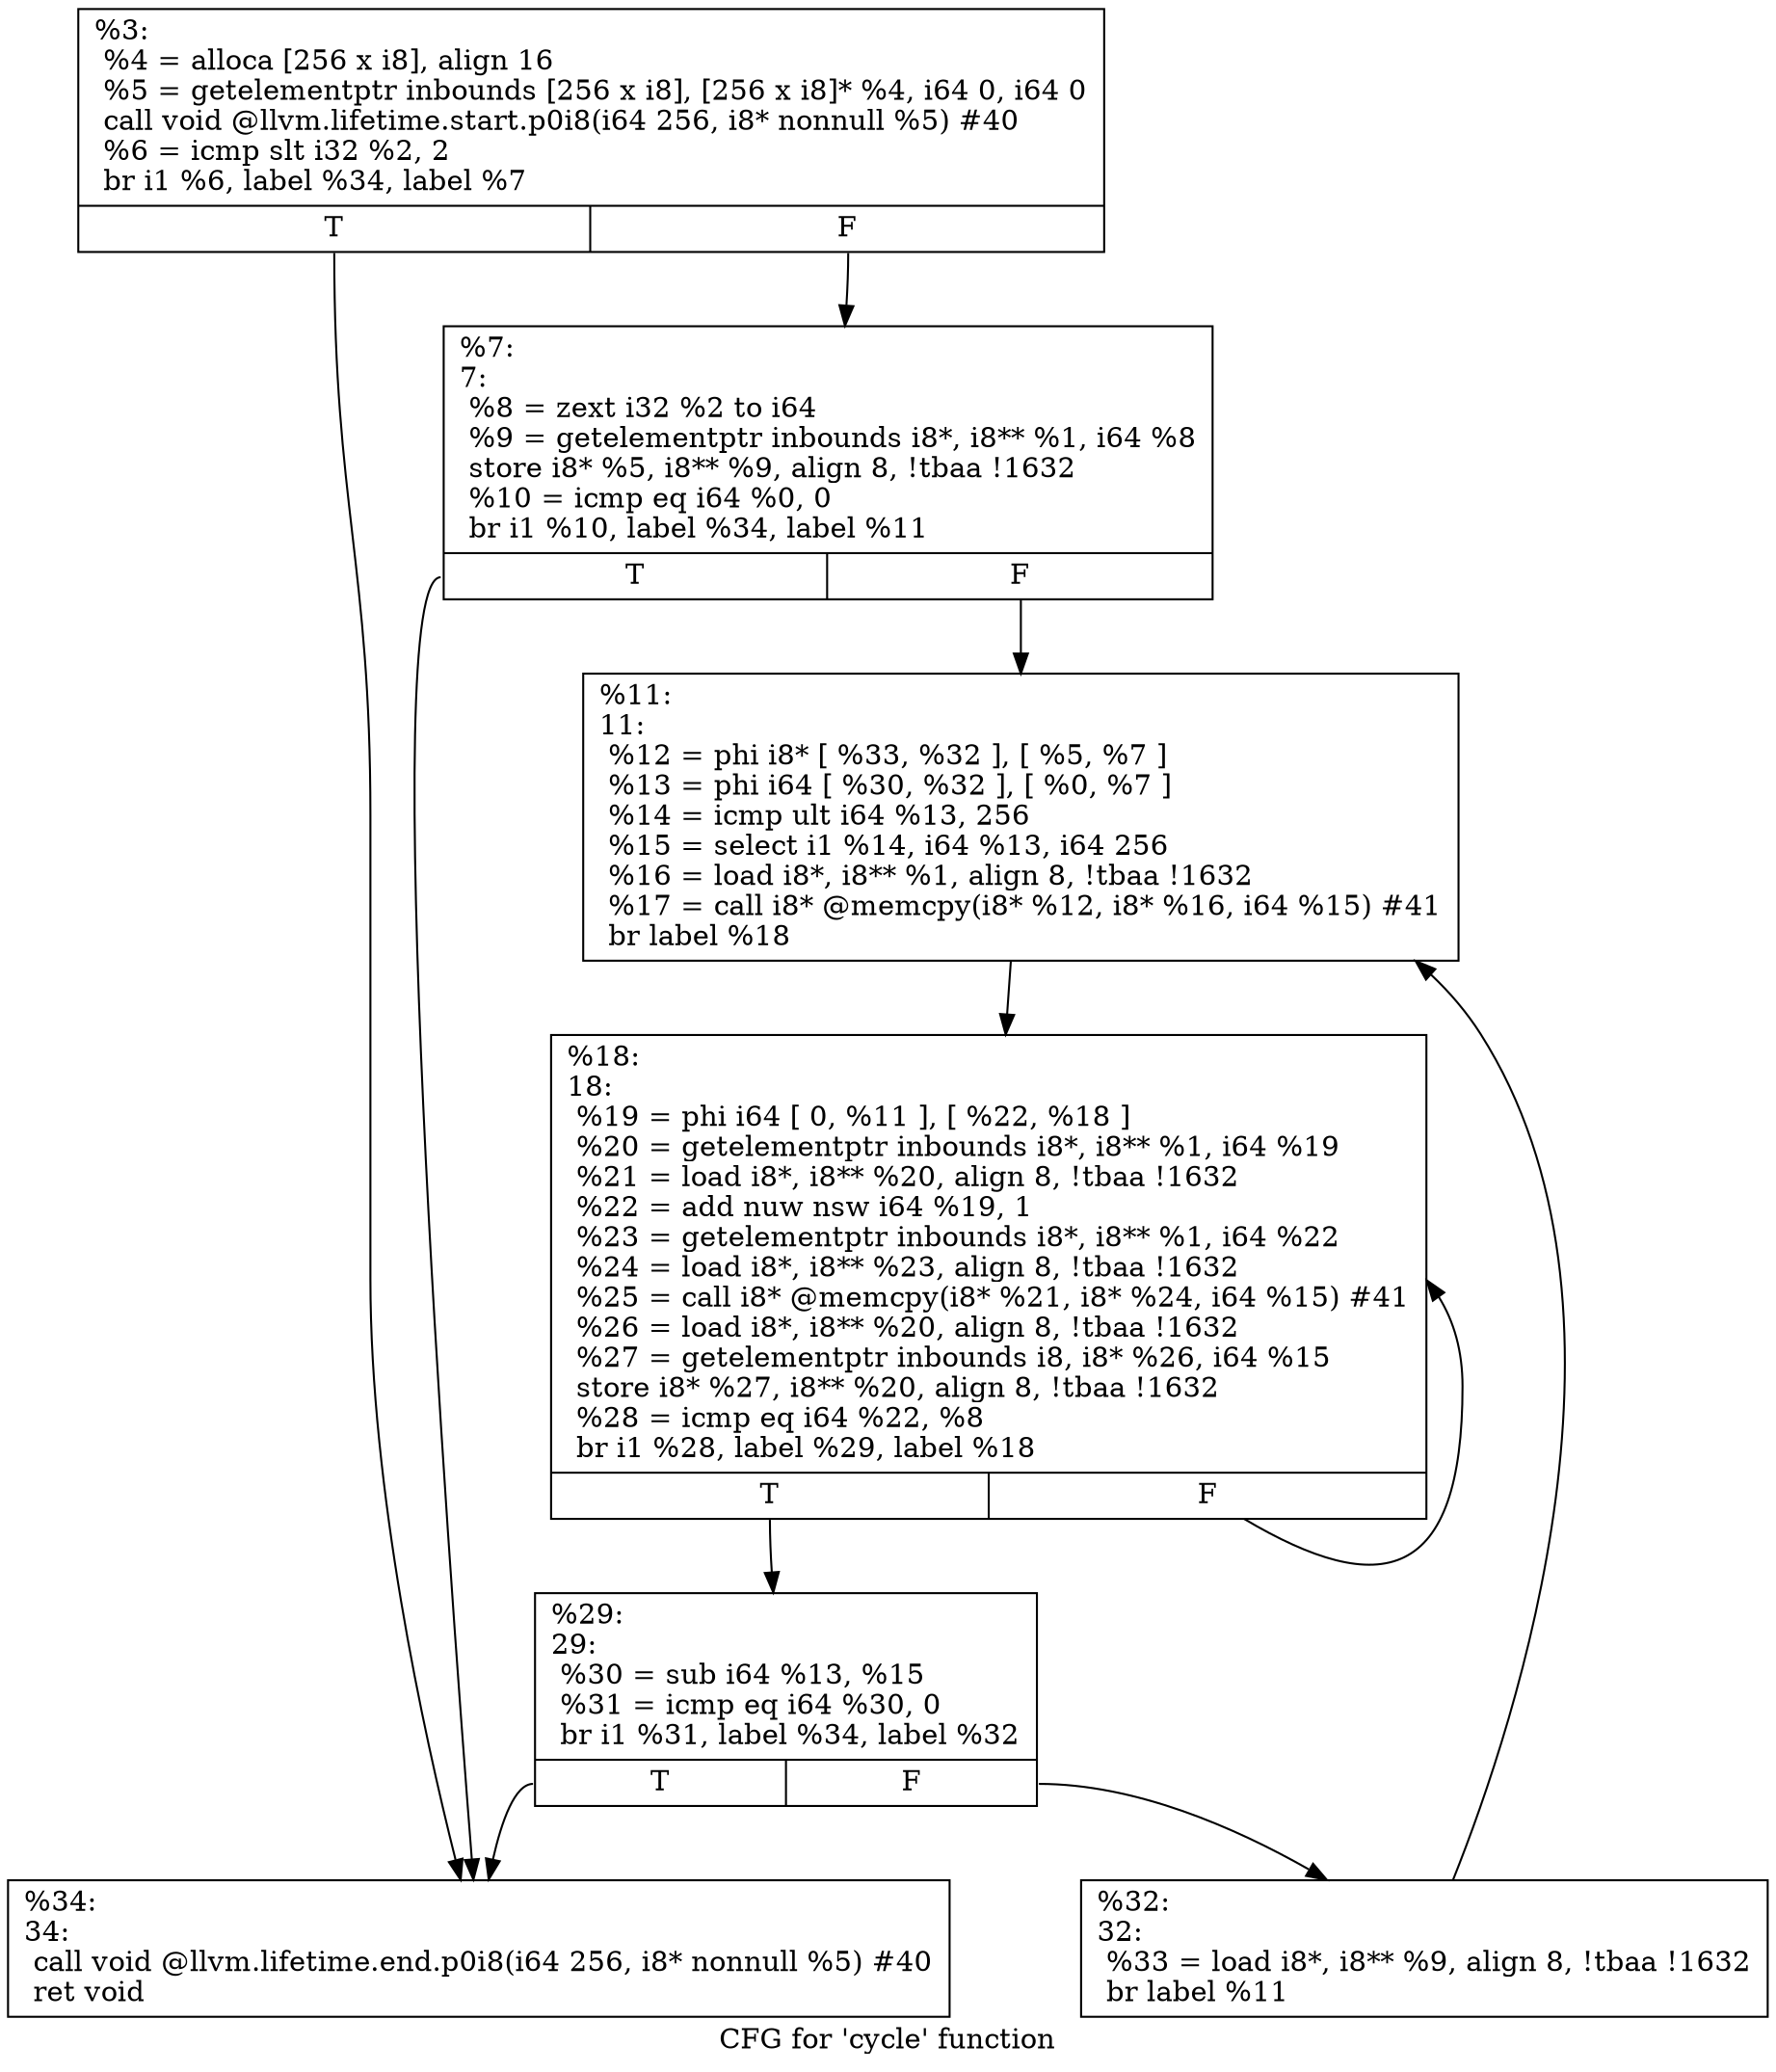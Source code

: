 digraph "CFG for 'cycle' function" {
	label="CFG for 'cycle' function";

	Node0x19810e0 [shape=record,label="{%3:\l  %4 = alloca [256 x i8], align 16\l  %5 = getelementptr inbounds [256 x i8], [256 x i8]* %4, i64 0, i64 0\l  call void @llvm.lifetime.start.p0i8(i64 256, i8* nonnull %5) #40\l  %6 = icmp slt i32 %2, 2\l  br i1 %6, label %34, label %7\l|{<s0>T|<s1>F}}"];
	Node0x19810e0:s0 -> Node0x1981380;
	Node0x19810e0:s1 -> Node0x19811f0;
	Node0x19811f0 [shape=record,label="{%7:\l7:                                                \l  %8 = zext i32 %2 to i64\l  %9 = getelementptr inbounds i8*, i8** %1, i64 %8\l  store i8* %5, i8** %9, align 8, !tbaa !1632\l  %10 = icmp eq i64 %0, 0\l  br i1 %10, label %34, label %11\l|{<s0>T|<s1>F}}"];
	Node0x19811f0:s0 -> Node0x1981380;
	Node0x19811f0:s1 -> Node0x1981240;
	Node0x1981240 [shape=record,label="{%11:\l11:                                               \l  %12 = phi i8* [ %33, %32 ], [ %5, %7 ]\l  %13 = phi i64 [ %30, %32 ], [ %0, %7 ]\l  %14 = icmp ult i64 %13, 256\l  %15 = select i1 %14, i64 %13, i64 256\l  %16 = load i8*, i8** %1, align 8, !tbaa !1632\l  %17 = call i8* @memcpy(i8* %12, i8* %16, i64 %15) #41\l  br label %18\l}"];
	Node0x1981240 -> Node0x1981290;
	Node0x1981290 [shape=record,label="{%18:\l18:                                               \l  %19 = phi i64 [ 0, %11 ], [ %22, %18 ]\l  %20 = getelementptr inbounds i8*, i8** %1, i64 %19\l  %21 = load i8*, i8** %20, align 8, !tbaa !1632\l  %22 = add nuw nsw i64 %19, 1\l  %23 = getelementptr inbounds i8*, i8** %1, i64 %22\l  %24 = load i8*, i8** %23, align 8, !tbaa !1632\l  %25 = call i8* @memcpy(i8* %21, i8* %24, i64 %15) #41\l  %26 = load i8*, i8** %20, align 8, !tbaa !1632\l  %27 = getelementptr inbounds i8, i8* %26, i64 %15\l  store i8* %27, i8** %20, align 8, !tbaa !1632\l  %28 = icmp eq i64 %22, %8\l  br i1 %28, label %29, label %18\l|{<s0>T|<s1>F}}"];
	Node0x1981290:s0 -> Node0x19812e0;
	Node0x1981290:s1 -> Node0x1981290;
	Node0x19812e0 [shape=record,label="{%29:\l29:                                               \l  %30 = sub i64 %13, %15\l  %31 = icmp eq i64 %30, 0\l  br i1 %31, label %34, label %32\l|{<s0>T|<s1>F}}"];
	Node0x19812e0:s0 -> Node0x1981380;
	Node0x19812e0:s1 -> Node0x1981330;
	Node0x1981330 [shape=record,label="{%32:\l32:                                               \l  %33 = load i8*, i8** %9, align 8, !tbaa !1632\l  br label %11\l}"];
	Node0x1981330 -> Node0x1981240;
	Node0x1981380 [shape=record,label="{%34:\l34:                                               \l  call void @llvm.lifetime.end.p0i8(i64 256, i8* nonnull %5) #40\l  ret void\l}"];
}
